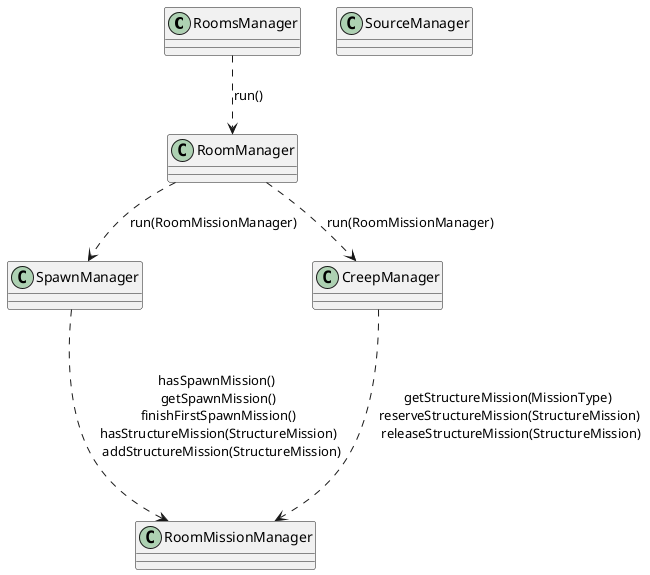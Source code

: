 @startuml
'https://plantuml.com/class-diagram

class RoomsManager
class RoomManager
class SpawnManager
class SourceManager
class CreepManager

RoomsManager ..> RoomManager : run()

RoomManager ..> SpawnManager : run(RoomMissionManager)
RoomManager ..> CreepManager : run(RoomMissionManager)

SpawnManager ...> RoomMissionManager : hasSpawnMission() \n getSpawnMission() \n finishFirstSpawnMission() \n hasStructureMission(StructureMission) \n  addStructureMission(StructureMission)

CreepManager ...> RoomMissionManager : getStructureMission(MissionType) \n reserveStructureMission(StructureMission) \n releaseStructureMission(StructureMission)


@enduml